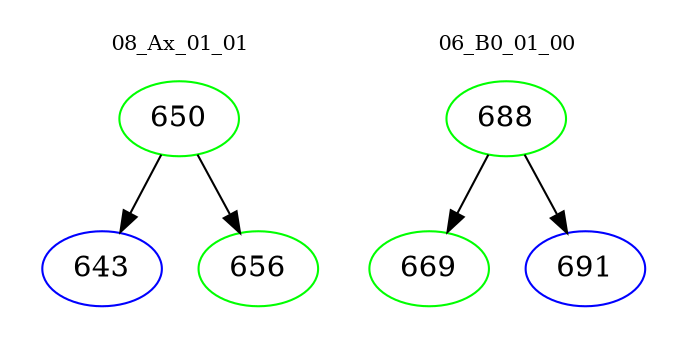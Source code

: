 digraph{
subgraph cluster_0 {
color = white
label = "08_Ax_01_01";
fontsize=10;
T0_650 [label="650", color="green"]
T0_650 -> T0_643 [color="black"]
T0_643 [label="643", color="blue"]
T0_650 -> T0_656 [color="black"]
T0_656 [label="656", color="green"]
}
subgraph cluster_1 {
color = white
label = "06_B0_01_00";
fontsize=10;
T1_688 [label="688", color="green"]
T1_688 -> T1_669 [color="black"]
T1_669 [label="669", color="green"]
T1_688 -> T1_691 [color="black"]
T1_691 [label="691", color="blue"]
}
}
